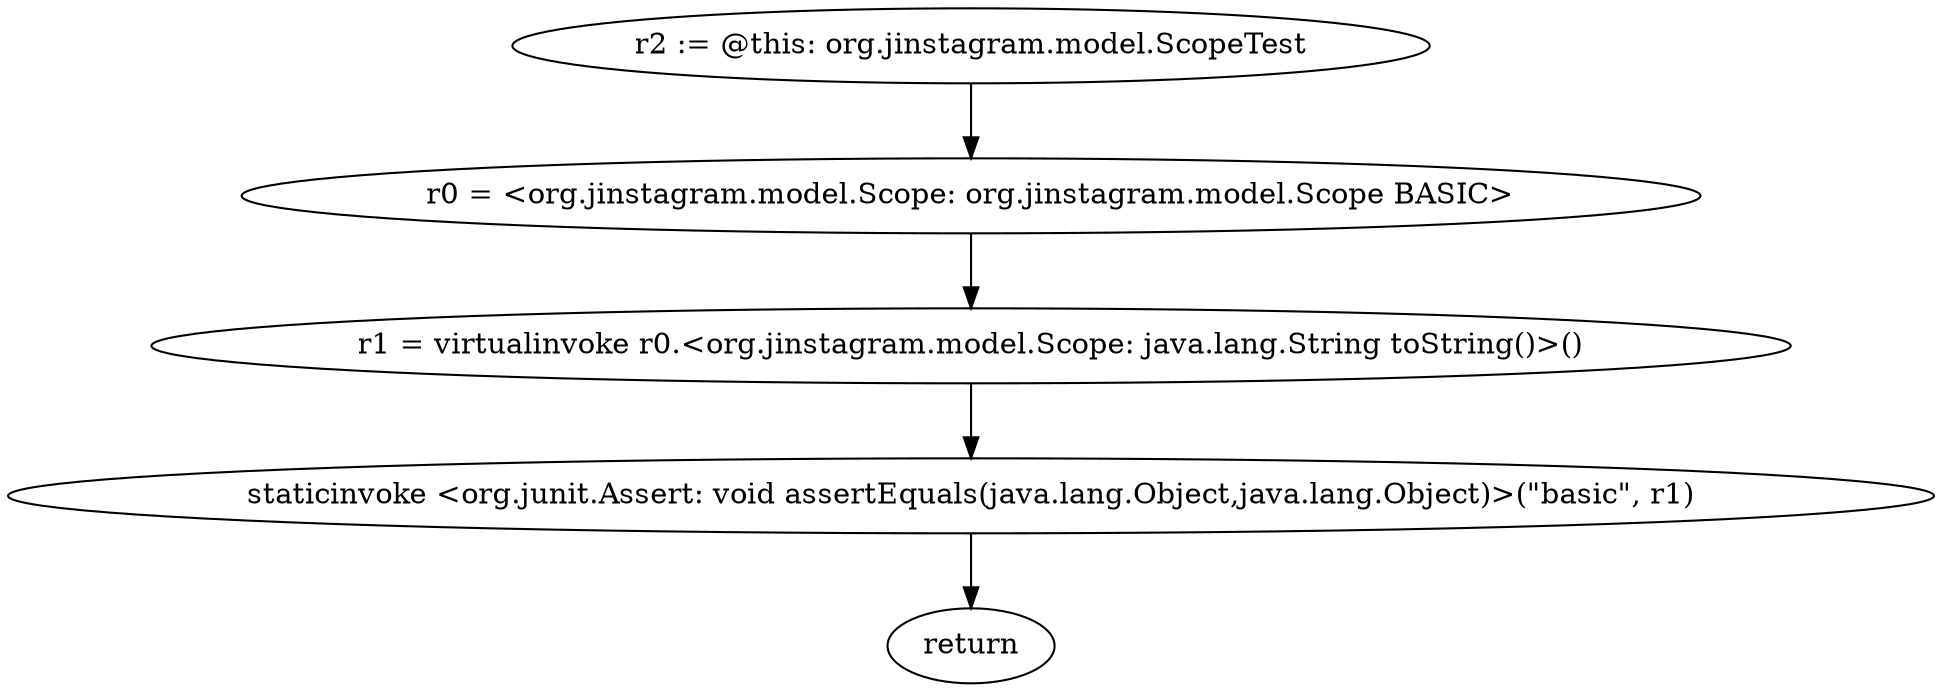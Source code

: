 digraph "unitGraph" {
    "r2 := @this: org.jinstagram.model.ScopeTest"
    "r0 = <org.jinstagram.model.Scope: org.jinstagram.model.Scope BASIC>"
    "r1 = virtualinvoke r0.<org.jinstagram.model.Scope: java.lang.String toString()>()"
    "staticinvoke <org.junit.Assert: void assertEquals(java.lang.Object,java.lang.Object)>(\"basic\", r1)"
    "return"
    "r2 := @this: org.jinstagram.model.ScopeTest"->"r0 = <org.jinstagram.model.Scope: org.jinstagram.model.Scope BASIC>";
    "r0 = <org.jinstagram.model.Scope: org.jinstagram.model.Scope BASIC>"->"r1 = virtualinvoke r0.<org.jinstagram.model.Scope: java.lang.String toString()>()";
    "r1 = virtualinvoke r0.<org.jinstagram.model.Scope: java.lang.String toString()>()"->"staticinvoke <org.junit.Assert: void assertEquals(java.lang.Object,java.lang.Object)>(\"basic\", r1)";
    "staticinvoke <org.junit.Assert: void assertEquals(java.lang.Object,java.lang.Object)>(\"basic\", r1)"->"return";
}
